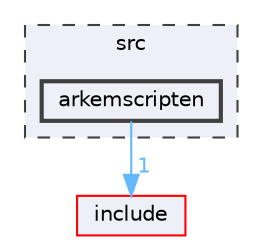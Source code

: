 digraph "/Users/fola/Documents/ArkScript/Ark/src/arkemscripten"
{
 // INTERACTIVE_SVG=YES
 // LATEX_PDF_SIZE
  bgcolor="transparent";
  edge [fontname=Helvetica,fontsize=10,labelfontname=Helvetica,labelfontsize=10];
  node [fontname=Helvetica,fontsize=10,shape=box,height=0.2,width=0.4];
  compound=true
  subgraph clusterdir_68267d1309a1af8e8297ef4c3efbcdba {
    graph [ bgcolor="#edf0f7", pencolor="grey25", label="src", fontname=Helvetica,fontsize=10 style="filled,dashed", URL="dir_68267d1309a1af8e8297ef4c3efbcdba.html",tooltip=""]
  dir_c6e410ed49f3bb82ad8aa9200f956f0f [label="arkemscripten", fillcolor="#edf0f7", color="grey25", style="filled,bold", URL="dir_c6e410ed49f3bb82ad8aa9200f956f0f.html",tooltip=""];
  }
  dir_d44c64559bbebec7f509842c48db8b23 [label="include", fillcolor="#edf0f7", color="red", style="filled", URL="dir_d44c64559bbebec7f509842c48db8b23.html",tooltip=""];
  dir_c6e410ed49f3bb82ad8aa9200f956f0f->dir_d44c64559bbebec7f509842c48db8b23 [headlabel="1", labeldistance=1.5 headhref="dir_000001_000022.html" href="dir_000001_000022.html" color="steelblue1" fontcolor="steelblue1"];
}
